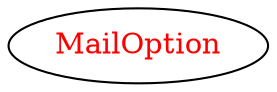 digraph dependencyGraph {
 concentrate=true;
 ranksep="2.0";
 rankdir="LR"; 
 splines="ortho";
"MailOption" [fontcolor="red"];
}